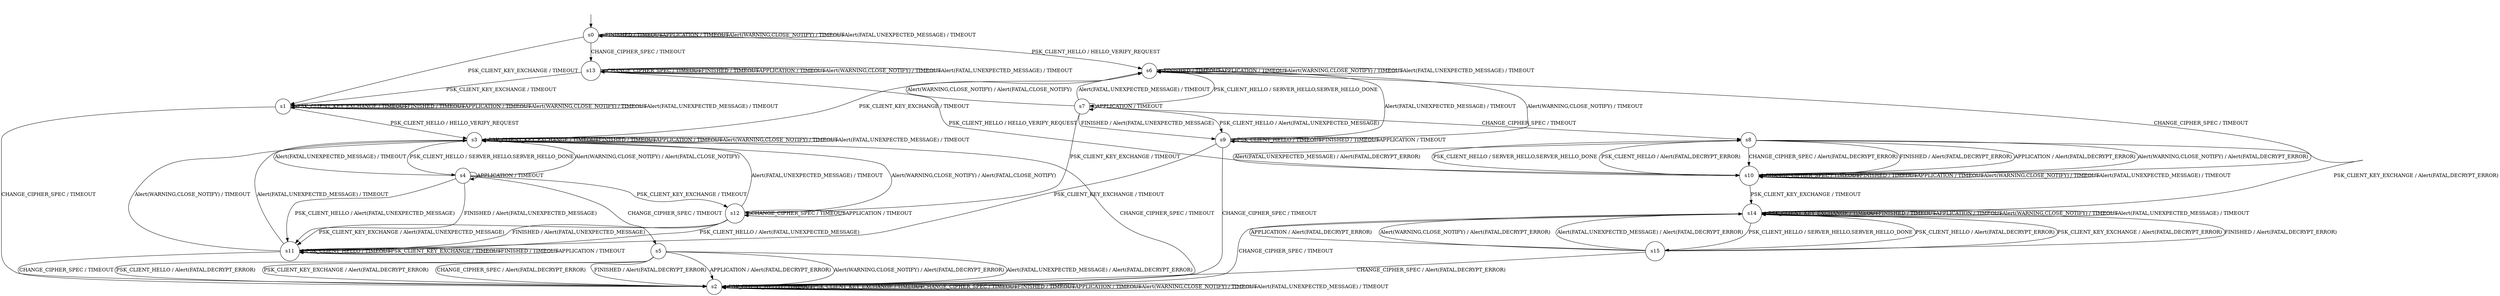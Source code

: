 digraph g {
__start0 [label="" shape="none"];

	s0 [shape="circle" label="s0"];
	s1 [shape="circle" label="s1"];
	s2 [shape="circle" label="s2"];
	s3 [shape="circle" label="s3"];
	s4 [shape="circle" label="s4"];
	s5 [shape="circle" label="s5"];
	s6 [shape="circle" label="s6"];
	s7 [shape="circle" label="s7"];
	s8 [shape="circle" label="s8"];
	s9 [shape="circle" label="s9"];
	s10 [shape="circle" label="s10"];
	s11 [shape="circle" label="s11"];
	s12 [shape="circle" label="s12"];
	s13 [shape="circle" label="s13"];
	s14 [shape="circle" label="s14"];
	s15 [shape="circle" label="s15"];
	s0 -> s6 [label="PSK_CLIENT_HELLO / HELLO_VERIFY_REQUEST"];
	s0 -> s1 [label="PSK_CLIENT_KEY_EXCHANGE / TIMEOUT"];
	s0 -> s13 [label="CHANGE_CIPHER_SPEC / TIMEOUT"];
	s0 -> s0 [label="FINISHED / TIMEOUT"];
	s0 -> s0 [label="APPLICATION / TIMEOUT"];
	s0 -> s0 [label="Alert(WARNING,CLOSE_NOTIFY) / TIMEOUT"];
	s0 -> s0 [label="Alert(FATAL,UNEXPECTED_MESSAGE) / TIMEOUT"];
	s1 -> s3 [label="PSK_CLIENT_HELLO / HELLO_VERIFY_REQUEST"];
	s1 -> s1 [label="PSK_CLIENT_KEY_EXCHANGE / TIMEOUT"];
	s1 -> s2 [label="CHANGE_CIPHER_SPEC / TIMEOUT"];
	s1 -> s1 [label="FINISHED / TIMEOUT"];
	s1 -> s1 [label="APPLICATION / TIMEOUT"];
	s1 -> s1 [label="Alert(WARNING,CLOSE_NOTIFY) / TIMEOUT"];
	s1 -> s1 [label="Alert(FATAL,UNEXPECTED_MESSAGE) / TIMEOUT"];
	s2 -> s2 [label="PSK_CLIENT_HELLO / TIMEOUT"];
	s2 -> s2 [label="PSK_CLIENT_KEY_EXCHANGE / TIMEOUT"];
	s2 -> s2 [label="CHANGE_CIPHER_SPEC / TIMEOUT"];
	s2 -> s2 [label="FINISHED / TIMEOUT"];
	s2 -> s2 [label="APPLICATION / TIMEOUT"];
	s2 -> s2 [label="Alert(WARNING,CLOSE_NOTIFY) / TIMEOUT"];
	s2 -> s2 [label="Alert(FATAL,UNEXPECTED_MESSAGE) / TIMEOUT"];
	s3 -> s4 [label="PSK_CLIENT_HELLO / SERVER_HELLO,SERVER_HELLO_DONE"];
	s3 -> s3 [label="PSK_CLIENT_KEY_EXCHANGE / TIMEOUT"];
	s3 -> s2 [label="CHANGE_CIPHER_SPEC / TIMEOUT"];
	s3 -> s3 [label="FINISHED / TIMEOUT"];
	s3 -> s3 [label="APPLICATION / TIMEOUT"];
	s3 -> s3 [label="Alert(WARNING,CLOSE_NOTIFY) / TIMEOUT"];
	s3 -> s3 [label="Alert(FATAL,UNEXPECTED_MESSAGE) / TIMEOUT"];
	s4 -> s11 [label="PSK_CLIENT_HELLO / Alert(FATAL,UNEXPECTED_MESSAGE)"];
	s4 -> s12 [label="PSK_CLIENT_KEY_EXCHANGE / TIMEOUT"];
	s4 -> s5 [label="CHANGE_CIPHER_SPEC / TIMEOUT"];
	s4 -> s11 [label="FINISHED / Alert(FATAL,UNEXPECTED_MESSAGE)"];
	s4 -> s4 [label="APPLICATION / TIMEOUT"];
	s4 -> s3 [label="Alert(WARNING,CLOSE_NOTIFY) / Alert(FATAL,CLOSE_NOTIFY)"];
	s4 -> s3 [label="Alert(FATAL,UNEXPECTED_MESSAGE) / TIMEOUT"];
	s5 -> s2 [label="PSK_CLIENT_HELLO / Alert(FATAL,DECRYPT_ERROR)"];
	s5 -> s2 [label="PSK_CLIENT_KEY_EXCHANGE / Alert(FATAL,DECRYPT_ERROR)"];
	s5 -> s2 [label="CHANGE_CIPHER_SPEC / Alert(FATAL,DECRYPT_ERROR)"];
	s5 -> s2 [label="FINISHED / Alert(FATAL,DECRYPT_ERROR)"];
	s5 -> s2 [label="APPLICATION / Alert(FATAL,DECRYPT_ERROR)"];
	s5 -> s2 [label="Alert(WARNING,CLOSE_NOTIFY) / Alert(FATAL,DECRYPT_ERROR)"];
	s5 -> s2 [label="Alert(FATAL,UNEXPECTED_MESSAGE) / Alert(FATAL,DECRYPT_ERROR)"];
	s6 -> s7 [label="PSK_CLIENT_HELLO / SERVER_HELLO,SERVER_HELLO_DONE"];
	s6 -> s3 [label="PSK_CLIENT_KEY_EXCHANGE / TIMEOUT"];
	s6 -> s10 [label="CHANGE_CIPHER_SPEC / TIMEOUT"];
	s6 -> s6 [label="FINISHED / TIMEOUT"];
	s6 -> s6 [label="APPLICATION / TIMEOUT"];
	s6 -> s6 [label="Alert(WARNING,CLOSE_NOTIFY) / TIMEOUT"];
	s6 -> s6 [label="Alert(FATAL,UNEXPECTED_MESSAGE) / TIMEOUT"];
	s7 -> s9 [label="PSK_CLIENT_HELLO / Alert(FATAL,UNEXPECTED_MESSAGE)"];
	s7 -> s12 [label="PSK_CLIENT_KEY_EXCHANGE / TIMEOUT"];
	s7 -> s8 [label="CHANGE_CIPHER_SPEC / TIMEOUT"];
	s7 -> s9 [label="FINISHED / Alert(FATAL,UNEXPECTED_MESSAGE)"];
	s7 -> s7 [label="APPLICATION / TIMEOUT"];
	s7 -> s6 [label="Alert(WARNING,CLOSE_NOTIFY) / Alert(FATAL,CLOSE_NOTIFY)"];
	s7 -> s6 [label="Alert(FATAL,UNEXPECTED_MESSAGE) / TIMEOUT"];
	s8 -> s10 [label="PSK_CLIENT_HELLO / Alert(FATAL,DECRYPT_ERROR)"];
	s8 -> s14 [label="PSK_CLIENT_KEY_EXCHANGE / Alert(FATAL,DECRYPT_ERROR)"];
	s8 -> s10 [label="CHANGE_CIPHER_SPEC / Alert(FATAL,DECRYPT_ERROR)"];
	s8 -> s10 [label="FINISHED / Alert(FATAL,DECRYPT_ERROR)"];
	s8 -> s10 [label="APPLICATION / Alert(FATAL,DECRYPT_ERROR)"];
	s8 -> s10 [label="Alert(WARNING,CLOSE_NOTIFY) / Alert(FATAL,DECRYPT_ERROR)"];
	s8 -> s10 [label="Alert(FATAL,UNEXPECTED_MESSAGE) / Alert(FATAL,DECRYPT_ERROR)"];
	s9 -> s9 [label="PSK_CLIENT_HELLO / TIMEOUT"];
	s9 -> s11 [label="PSK_CLIENT_KEY_EXCHANGE / TIMEOUT"];
	s9 -> s2 [label="CHANGE_CIPHER_SPEC / TIMEOUT"];
	s9 -> s9 [label="FINISHED / TIMEOUT"];
	s9 -> s9 [label="APPLICATION / TIMEOUT"];
	s9 -> s6 [label="Alert(WARNING,CLOSE_NOTIFY) / TIMEOUT"];
	s9 -> s6 [label="Alert(FATAL,UNEXPECTED_MESSAGE) / TIMEOUT"];
	s10 -> s8 [label="PSK_CLIENT_HELLO / SERVER_HELLO,SERVER_HELLO_DONE"];
	s10 -> s14 [label="PSK_CLIENT_KEY_EXCHANGE / TIMEOUT"];
	s10 -> s10 [label="CHANGE_CIPHER_SPEC / TIMEOUT"];
	s10 -> s10 [label="FINISHED / TIMEOUT"];
	s10 -> s10 [label="APPLICATION / TIMEOUT"];
	s10 -> s10 [label="Alert(WARNING,CLOSE_NOTIFY) / TIMEOUT"];
	s10 -> s10 [label="Alert(FATAL,UNEXPECTED_MESSAGE) / TIMEOUT"];
	s11 -> s11 [label="PSK_CLIENT_HELLO / TIMEOUT"];
	s11 -> s11 [label="PSK_CLIENT_KEY_EXCHANGE / TIMEOUT"];
	s11 -> s2 [label="CHANGE_CIPHER_SPEC / TIMEOUT"];
	s11 -> s11 [label="FINISHED / TIMEOUT"];
	s11 -> s11 [label="APPLICATION / TIMEOUT"];
	s11 -> s3 [label="Alert(WARNING,CLOSE_NOTIFY) / TIMEOUT"];
	s11 -> s3 [label="Alert(FATAL,UNEXPECTED_MESSAGE) / TIMEOUT"];
	s12 -> s11 [label="PSK_CLIENT_HELLO / Alert(FATAL,UNEXPECTED_MESSAGE)"];
	s12 -> s11 [label="PSK_CLIENT_KEY_EXCHANGE / Alert(FATAL,UNEXPECTED_MESSAGE)"];
	s12 -> s12 [label="CHANGE_CIPHER_SPEC / TIMEOUT"];
	s12 -> s11 [label="FINISHED / Alert(FATAL,UNEXPECTED_MESSAGE)"];
	s12 -> s12 [label="APPLICATION / TIMEOUT"];
	s12 -> s3 [label="Alert(WARNING,CLOSE_NOTIFY) / Alert(FATAL,CLOSE_NOTIFY)"];
	s12 -> s3 [label="Alert(FATAL,UNEXPECTED_MESSAGE) / TIMEOUT"];
	s13 -> s10 [label="PSK_CLIENT_HELLO / HELLO_VERIFY_REQUEST"];
	s13 -> s1 [label="PSK_CLIENT_KEY_EXCHANGE / TIMEOUT"];
	s13 -> s13 [label="CHANGE_CIPHER_SPEC / TIMEOUT"];
	s13 -> s13 [label="FINISHED / TIMEOUT"];
	s13 -> s13 [label="APPLICATION / TIMEOUT"];
	s13 -> s13 [label="Alert(WARNING,CLOSE_NOTIFY) / TIMEOUT"];
	s13 -> s13 [label="Alert(FATAL,UNEXPECTED_MESSAGE) / TIMEOUT"];
	s14 -> s15 [label="PSK_CLIENT_HELLO / SERVER_HELLO,SERVER_HELLO_DONE"];
	s14 -> s14 [label="PSK_CLIENT_KEY_EXCHANGE / TIMEOUT"];
	s14 -> s2 [label="CHANGE_CIPHER_SPEC / TIMEOUT"];
	s14 -> s14 [label="FINISHED / TIMEOUT"];
	s14 -> s14 [label="APPLICATION / TIMEOUT"];
	s14 -> s14 [label="Alert(WARNING,CLOSE_NOTIFY) / TIMEOUT"];
	s14 -> s14 [label="Alert(FATAL,UNEXPECTED_MESSAGE) / TIMEOUT"];
	s15 -> s14 [label="PSK_CLIENT_HELLO / Alert(FATAL,DECRYPT_ERROR)"];
	s15 -> s14 [label="PSK_CLIENT_KEY_EXCHANGE / Alert(FATAL,DECRYPT_ERROR)"];
	s15 -> s2 [label="CHANGE_CIPHER_SPEC / Alert(FATAL,DECRYPT_ERROR)"];
	s15 -> s14 [label="FINISHED / Alert(FATAL,DECRYPT_ERROR)"];
	s15 -> s14 [label="APPLICATION / Alert(FATAL,DECRYPT_ERROR)"];
	s15 -> s14 [label="Alert(WARNING,CLOSE_NOTIFY) / Alert(FATAL,DECRYPT_ERROR)"];
	s15 -> s14 [label="Alert(FATAL,UNEXPECTED_MESSAGE) / Alert(FATAL,DECRYPT_ERROR)"];

__start0 -> s0;
}
